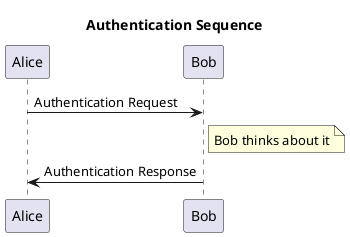 @startuml
  title Authentication Sequence

  Alice->Bob: Authentication Request
  note right of Bob: Bob thinks about it
  Bob->Alice: Authentication Response
@enduml